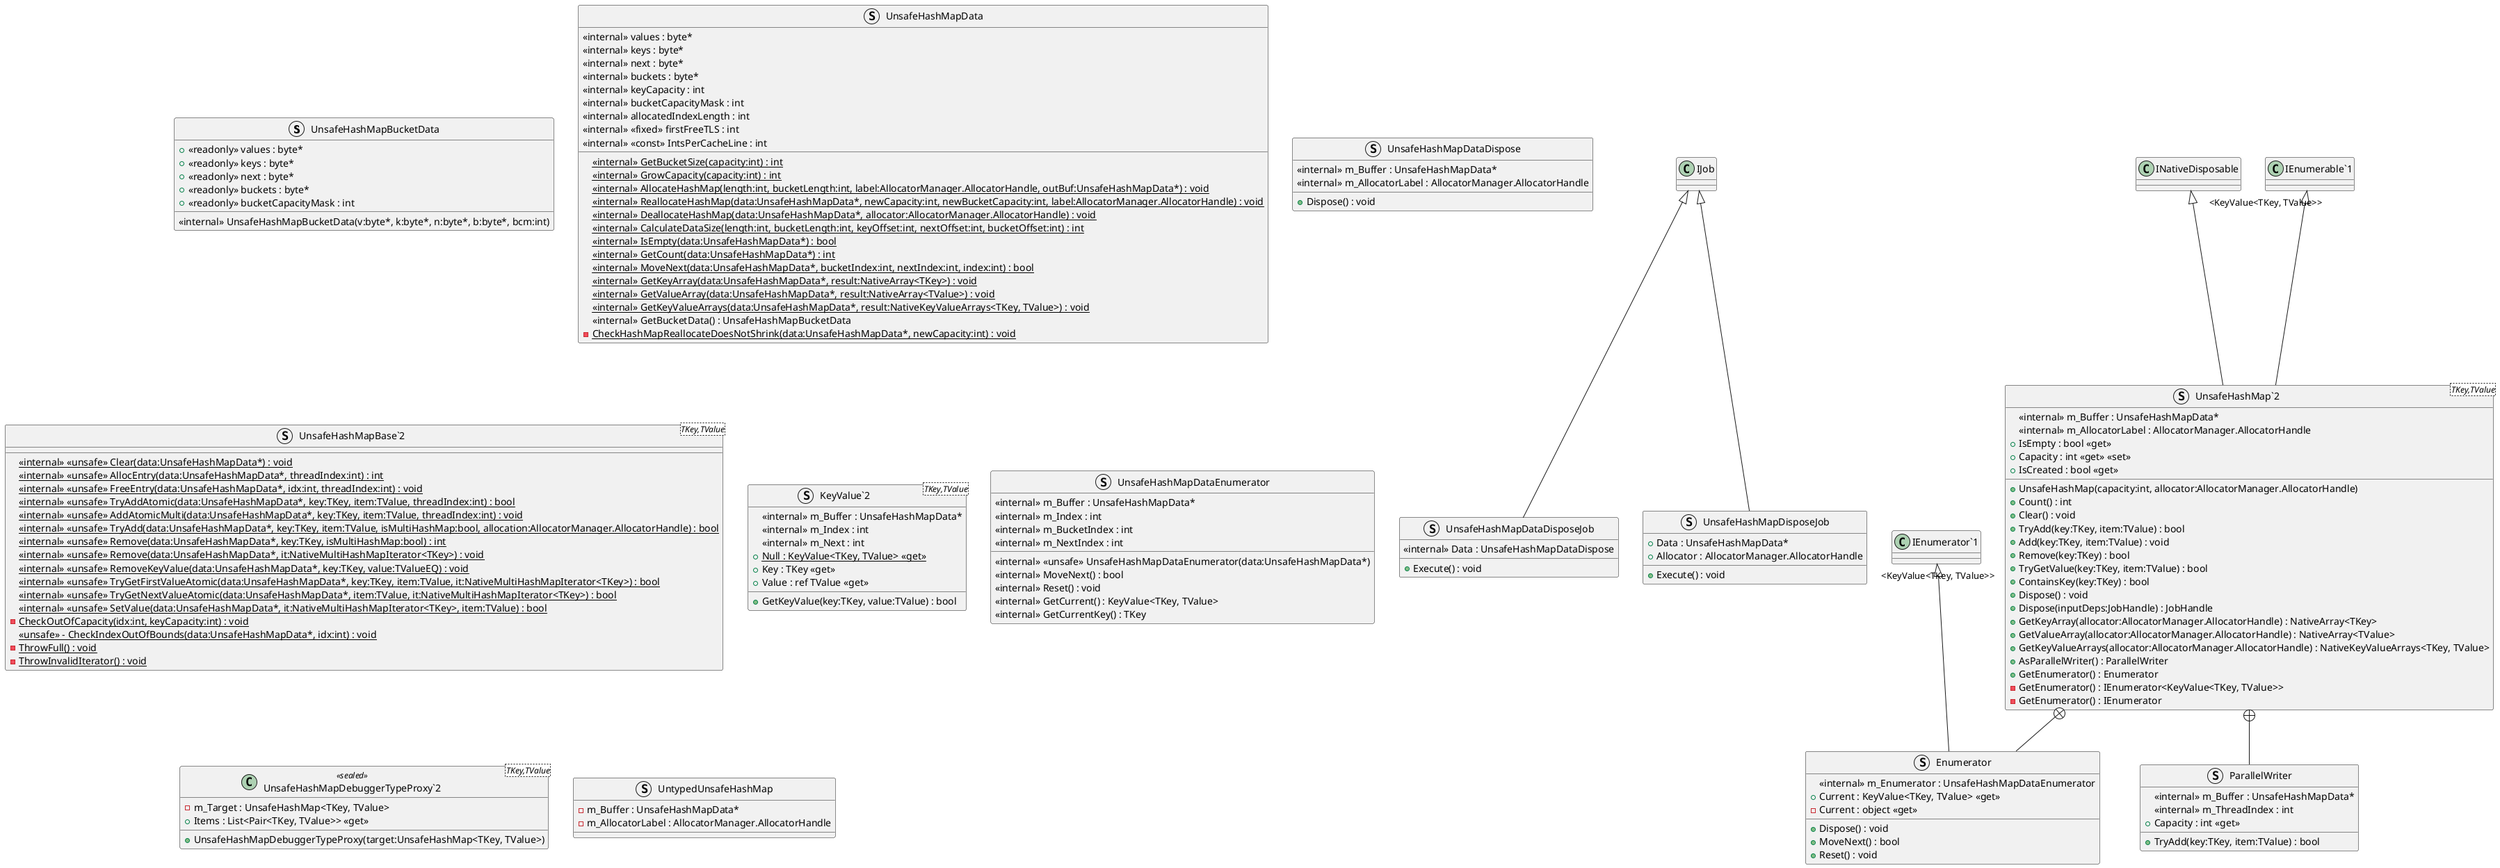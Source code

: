 @startuml
struct UnsafeHashMapBucketData {
    <<internal>> UnsafeHashMapBucketData(v:byte*, k:byte*, n:byte*, b:byte*, bcm:int)
    + <<readonly>> values : byte*
    + <<readonly>> keys : byte*
    + <<readonly>> next : byte*
    + <<readonly>> buckets : byte*
    + <<readonly>> bucketCapacityMask : int
}
struct UnsafeHashMapData {
    <<internal>> values : byte*
    <<internal>> keys : byte*
    <<internal>> next : byte*
    <<internal>> buckets : byte*
    <<internal>> keyCapacity : int
    <<internal>> bucketCapacityMask : int
    <<internal>> allocatedIndexLength : int
    <<internal>> <<fixed>> firstFreeTLS : int
    <<internal>> <<const>> IntsPerCacheLine : int
    <<internal>> {static} GetBucketSize(capacity:int) : int
    <<internal>> {static} GrowCapacity(capacity:int) : int
    <<internal>> {static} AllocateHashMap(length:int, bucketLength:int, label:AllocatorManager.AllocatorHandle, outBuf:UnsafeHashMapData*) : void
    <<internal>> {static} ReallocateHashMap(data:UnsafeHashMapData*, newCapacity:int, newBucketCapacity:int, label:AllocatorManager.AllocatorHandle) : void
    <<internal>> {static} DeallocateHashMap(data:UnsafeHashMapData*, allocator:AllocatorManager.AllocatorHandle) : void
    <<internal>> {static} CalculateDataSize(length:int, bucketLength:int, keyOffset:int, nextOffset:int, bucketOffset:int) : int
    <<internal>> {static} IsEmpty(data:UnsafeHashMapData*) : bool
    <<internal>> {static} GetCount(data:UnsafeHashMapData*) : int
    <<internal>> {static} MoveNext(data:UnsafeHashMapData*, bucketIndex:int, nextIndex:int, index:int) : bool
    <<internal>> {static} GetKeyArray(data:UnsafeHashMapData*, result:NativeArray<TKey>) : void
    <<internal>> {static} GetValueArray(data:UnsafeHashMapData*, result:NativeArray<TValue>) : void
    <<internal>> {static} GetKeyValueArrays(data:UnsafeHashMapData*, result:NativeKeyValueArrays<TKey, TValue>) : void
    <<internal>> GetBucketData() : UnsafeHashMapBucketData
    {static} - CheckHashMapReallocateDoesNotShrink(data:UnsafeHashMapData*, newCapacity:int) : void
}
struct UnsafeHashMapDataDispose {
    <<internal>> m_Buffer : UnsafeHashMapData*
    <<internal>> m_AllocatorLabel : AllocatorManager.AllocatorHandle
    + Dispose() : void
}
struct UnsafeHashMapDataDisposeJob {
    <<internal>> Data : UnsafeHashMapDataDispose
    + Execute() : void
}
struct "UnsafeHashMapBase`2"<TKey,TValue> {
    <<internal>> {static} <<unsafe>> Clear(data:UnsafeHashMapData*) : void
    <<internal>> {static} <<unsafe>> AllocEntry(data:UnsafeHashMapData*, threadIndex:int) : int
    <<internal>> {static} <<unsafe>> FreeEntry(data:UnsafeHashMapData*, idx:int, threadIndex:int) : void
    <<internal>> {static} <<unsafe>> TryAddAtomic(data:UnsafeHashMapData*, key:TKey, item:TValue, threadIndex:int) : bool
    <<internal>> {static} <<unsafe>> AddAtomicMulti(data:UnsafeHashMapData*, key:TKey, item:TValue, threadIndex:int) : void
    <<internal>> {static} <<unsafe>> TryAdd(data:UnsafeHashMapData*, key:TKey, item:TValue, isMultiHashMap:bool, allocation:AllocatorManager.AllocatorHandle) : bool
    <<internal>> {static} <<unsafe>> Remove(data:UnsafeHashMapData*, key:TKey, isMultiHashMap:bool) : int
    <<internal>> {static} <<unsafe>> Remove(data:UnsafeHashMapData*, it:NativeMultiHashMapIterator<TKey>) : void
    <<internal>> {static} <<unsafe>> RemoveKeyValue(data:UnsafeHashMapData*, key:TKey, value:TValueEQ) : void
    <<internal>> {static} <<unsafe>> TryGetFirstValueAtomic(data:UnsafeHashMapData*, key:TKey, item:TValue, it:NativeMultiHashMapIterator<TKey>) : bool
    <<internal>> {static} <<unsafe>> TryGetNextValueAtomic(data:UnsafeHashMapData*, item:TValue, it:NativeMultiHashMapIterator<TKey>) : bool
    <<internal>> {static} <<unsafe>> SetValue(data:UnsafeHashMapData*, it:NativeMultiHashMapIterator<TKey>, item:TValue) : bool
    {static} - CheckOutOfCapacity(idx:int, keyCapacity:int) : void
    {static} <<unsafe>> - CheckIndexOutOfBounds(data:UnsafeHashMapData*, idx:int) : void
    {static} - ThrowFull() : void
    {static} - ThrowInvalidIterator() : void
}
struct "KeyValue`2"<TKey,TValue> {
    <<internal>> m_Buffer : UnsafeHashMapData*
    <<internal>> m_Index : int
    <<internal>> m_Next : int
    + {static} Null : KeyValue<TKey, TValue> <<get>>
    + Key : TKey <<get>>
    + Value : ref TValue <<get>>
    + GetKeyValue(key:TKey, value:TValue) : bool
}
struct UnsafeHashMapDataEnumerator {
    <<internal>> m_Buffer : UnsafeHashMapData*
    <<internal>> m_Index : int
    <<internal>> m_BucketIndex : int
    <<internal>> m_NextIndex : int
    <<internal>> <<unsafe>> UnsafeHashMapDataEnumerator(data:UnsafeHashMapData*)
    <<internal>> MoveNext() : bool
    <<internal>> Reset() : void
    <<internal>> GetCurrent() : KeyValue<TKey, TValue>
    <<internal>> GetCurrentKey() : TKey
}
struct "UnsafeHashMap`2"<TKey,TValue> {
    <<internal>> m_Buffer : UnsafeHashMapData*
    <<internal>> m_AllocatorLabel : AllocatorManager.AllocatorHandle
    + UnsafeHashMap(capacity:int, allocator:AllocatorManager.AllocatorHandle)
    + IsEmpty : bool <<get>>
    + Count() : int
    + Capacity : int <<get>> <<set>>
    + Clear() : void
    + TryAdd(key:TKey, item:TValue) : bool
    + Add(key:TKey, item:TValue) : void
    + Remove(key:TKey) : bool
    + TryGetValue(key:TKey, item:TValue) : bool
    + ContainsKey(key:TKey) : bool
    + IsCreated : bool <<get>>
    + Dispose() : void
    + Dispose(inputDeps:JobHandle) : JobHandle
    + GetKeyArray(allocator:AllocatorManager.AllocatorHandle) : NativeArray<TKey>
    + GetValueArray(allocator:AllocatorManager.AllocatorHandle) : NativeArray<TValue>
    + GetKeyValueArrays(allocator:AllocatorManager.AllocatorHandle) : NativeKeyValueArrays<TKey, TValue>
    + AsParallelWriter() : ParallelWriter
    + GetEnumerator() : Enumerator
    - GetEnumerator() : IEnumerator<KeyValue<TKey, TValue>>
    - GetEnumerator() : IEnumerator
}
struct UnsafeHashMapDisposeJob {
    + Data : UnsafeHashMapData*
    + Allocator : AllocatorManager.AllocatorHandle
    + Execute() : void
}
class "UnsafeHashMapDebuggerTypeProxy`2"<TKey,TValue> <<sealed>> {
    - m_Target : UnsafeHashMap<TKey, TValue>
    + UnsafeHashMapDebuggerTypeProxy(target:UnsafeHashMap<TKey, TValue>)
    + Items : List<Pair<TKey, TValue>> <<get>>
}
struct UntypedUnsafeHashMap {
    - m_Buffer : UnsafeHashMapData*
    - m_AllocatorLabel : AllocatorManager.AllocatorHandle
}
struct ParallelWriter {
    <<internal>> m_Buffer : UnsafeHashMapData*
    <<internal>> m_ThreadIndex : int
    + Capacity : int <<get>>
    + TryAdd(key:TKey, item:TValue) : bool
}
struct Enumerator {
    <<internal>> m_Enumerator : UnsafeHashMapDataEnumerator
    + Dispose() : void
    + MoveNext() : bool
    + Reset() : void
    + Current : KeyValue<TKey, TValue> <<get>>
    - Current : object <<get>>
}
IJob <|-- UnsafeHashMapDataDisposeJob
INativeDisposable <|-- "UnsafeHashMap`2"
"IEnumerable`1" "<KeyValue<TKey, TValue>>" <|-- "UnsafeHashMap`2"
IJob <|-- UnsafeHashMapDisposeJob
"UnsafeHashMap`2" +-- ParallelWriter
"UnsafeHashMap`2" +-- Enumerator
"IEnumerator`1" "<KeyValue<TKey, TValue>>" <|-- Enumerator
@enduml
